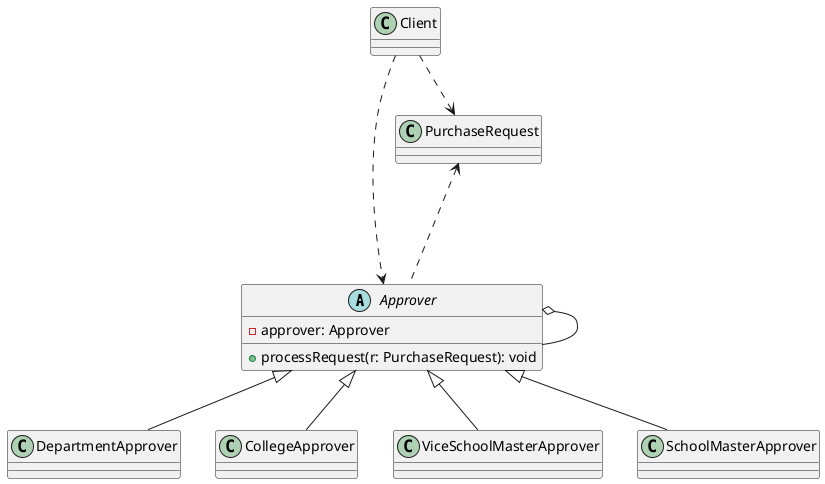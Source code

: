 @startuml

abstract class Approver {
    - approver: Approver
    + processRequest(r: PurchaseRequest): void
}

class DepartmentApprover{

}
class CollegeApprover{

}
class ViceSchoolMasterApprover{

}
class SchoolMasterApprover{

}

class PurchaseRequest{

}

Approver o-- Approver
Approver <|-- DepartmentApprover
Approver <|-- CollegeApprover
Approver <|-- ViceSchoolMasterApprover
Approver <|-- SchoolMasterApprover

PurchaseRequest <... Approver

Client ..> PurchaseRequest
Client ..> Approver

@enduml